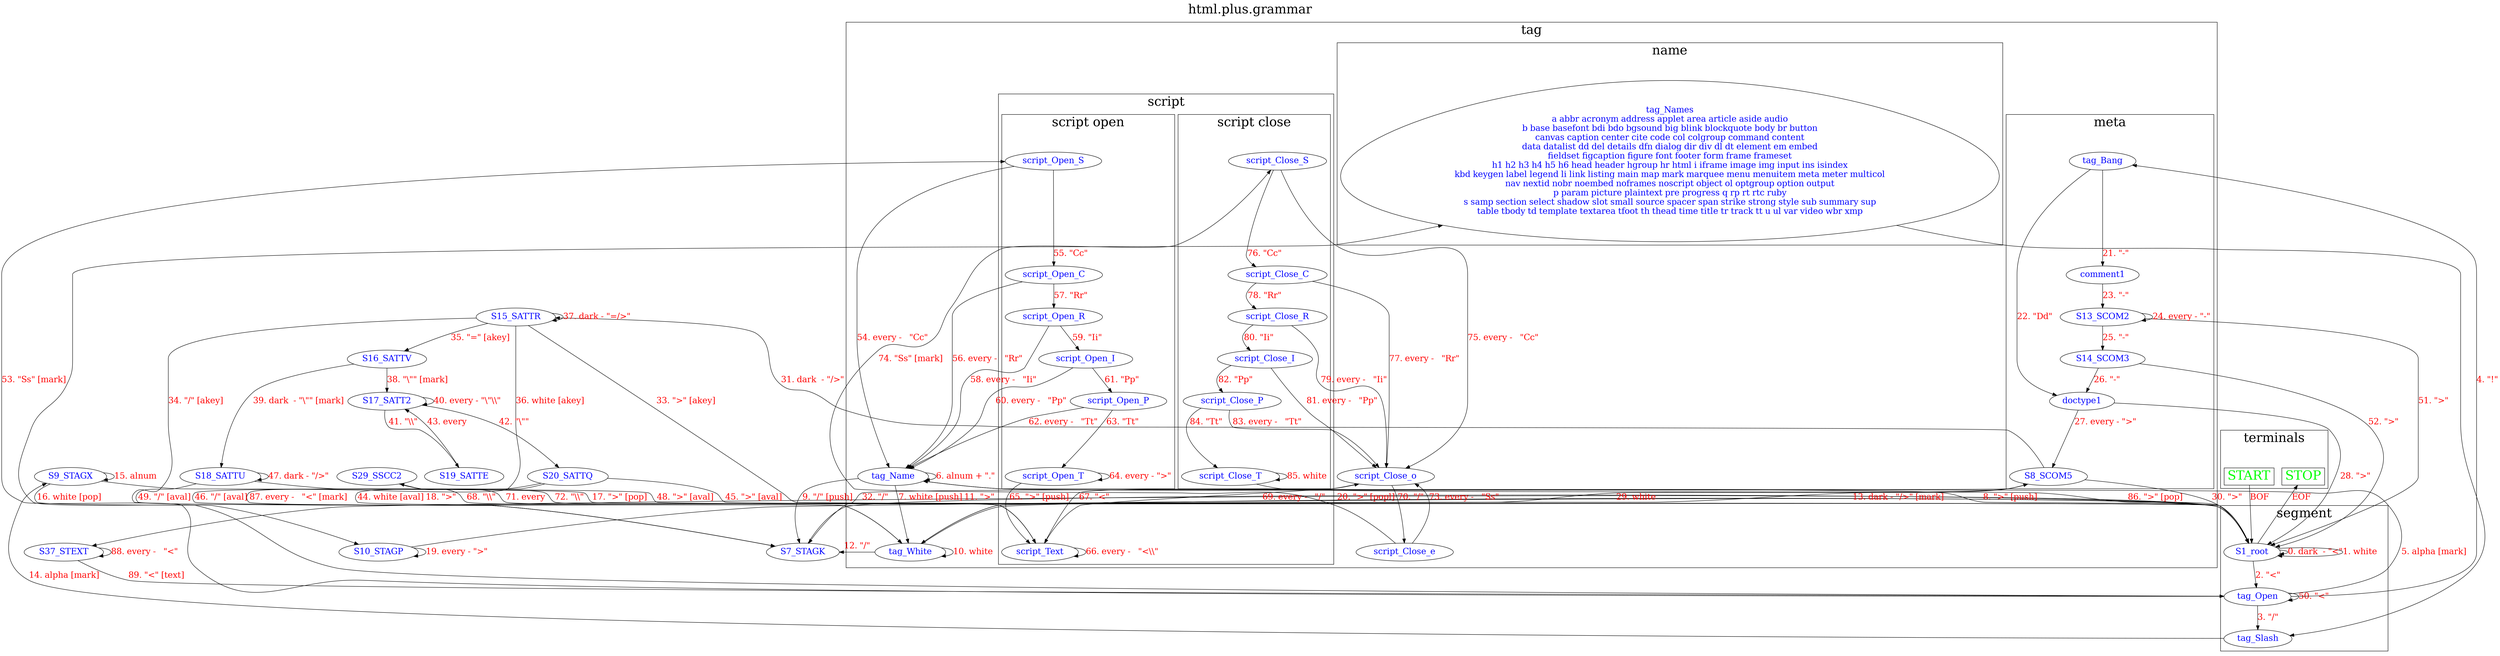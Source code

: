 digraph G {
	rankdir=TB;
	fontsize=30;

	edge[fontsize=20, fontcolor=red];
	node[fontsize=20, fontcolor=blue];

	label="html.plus.grammar";
	labelloc=top;
	labeljust=center;

    subgraph cluster_main
    {
        label="terminals";
	    START [shape=box, fontsize=30, fontcolor=green];
	    STOP [shape=box, fontsize=30, fontcolor=green];
    }

    subgraph cluster_segment
    {
        label="segment";
        S1_root;
        tag_Open;
        tag_Slash;
    }
            S7_STAGK;
            S9_STAGX;
            S10_STAGP;
            S29_SSCC2;

    subgraph cluster_tag
    {
        label="tag";

        /* Note: "script" is removed from tagname for special treatment */
        tag_Names [shape=egg, label=
"tag_Names" +
"\n" +
"a abbr acronym address applet area article aside audio" +
"\n" +
"b base basefont bdi bdo bgsound big blink blockquote body br button" +
"\n" +
"canvas caption center cite code col colgroup command content" +
"\n" +
"data datalist dd del details dfn dialog dir div dl dt" +
" " +
"element em embed" +
"\n" +
"fieldset figcaption figure font footer form frame frameset" +
"\n" +
"h1 h2 h3 h4 h5 h6 head header hgroup hr html" +
" " +
"i iframe image img input ins isindex" +
"\n" +
"kbd keygen" +
" " +
"label legend li link listing" +
" " +
"main map mark marquee menu menuitem meta meter multicol" +
"\n" +
"nav nextid nobr noembed noframes noscript" +
" " +
"object ol optgroup option output" +
"\n" +
"p param picture plaintext pre progress" +
" " +
"q" +
" " +
"rp rt rtc ruby" +
"\n" +
"s samp section select shadow slot small source" +
" " +
"spacer span strike strong style sub summary sup" +
"\n" +
"table tbody td template textarea tfoot th thead time title tr track tt" +
" " +
"u ul" +
" " +
"var video" +
" " +
"wbr" +
" " +
"xmp"
        ];

        tag_Name;
        tag_White;

        subgraph cluster_name
        {
            label="name";
            tag_Names;
        }

        script_Close_o;
        script_Close_e;

        subgraph cluster_script
        {
            label="script";

            script_Text;

            subgraph cluster_script_Open
            {
                label="script open";
                script_Open_S;
                script_Open_C;
                script_Open_R;
                script_Open_I;
                script_Open_P;
                script_Open_T;
            }

            script_Text;

            subgraph cluster_script_Close
            {
                label="script close";
                script_Close_S;
                script_Close_C;
                script_Close_R;
                script_Close_I;
                script_Close_P;
                script_Close_T;
            }
        }

        subgraph cluster_id
        {
            label="id";
        }

        subgraph cluster_class
        {
            label="class";
        }

        subgraph cluster_attribute
        {
            label="attribute";
        }

        subgraph cluster_meta
        {
            label="meta";
            tag_Bang;
            comment1;
            S13_SCOM2;
            S14_SCOM3;
            doctype1;
            S8_SCOM5;
        }
    }

    // RULE LINES:
    // {token} -> {token}[label="{digit}+\. {rule spec}];

    //subgraph cluster_unsorted
    //{
        tag_Open -> tag_Names;  // Note: tag_Names has special handling
        tag_Names -> tag_Slash; // Likewise, no edge data for end-of-name

        // Exercise care:  Later rules overwrite earlier rules where they overlap.
        // DO NOT move rule lines around without accounting for this.

        // segment data is handled by root
        // Review: simplify? to S1_root -> S1_root[label="0. every - \"<\""];
        S1_root -> S1_root[label="0. dark  - \"<\""];
        S1_root -> S1_root[label="1. white"];
        S1_root -> tag_Open[label="2. \"<\""];

        tag_Open -> tag_Slash[label="3. \"/\""];

        tag_Open -> tag_Bang[label="4. \"!\""];

        tag_Open -> tag_Name[label="5. alpha [mark]"];
        tag_Name -> tag_Name[label="6. alnum + \".\""];
        tag_Name -> tag_White[label="7. white [push]"];
        tag_Name -> S1_root[label="8. \">\" [push]"];

        tag_Name -> S7_STAGK[label="9. \"/\" [push]"];
        tag_White -> tag_White[label="10. white"];
        tag_White -> S1_root[label="11. \">\""];
        tag_White -> S7_STAGK[label="12. \"/\""];
        tag_White -> S8_SCOM5[label="13. dark - \"/>\" [mark]"];
        tag_Slash -> S9_STAGX[label="14. alpha [mark]"];
        S9_STAGX -> S9_STAGX[label="15. alnum"];
        S9_STAGX -> S10_STAGP[label="16. white [pop]"];
        S9_STAGX -> S1_root[label="17. \">\" [pop]"];
        S10_STAGP -> S1_root[label="18. \">\""];
        S10_STAGP -> S10_STAGP[label="19. every - \">\""];
        S7_STAGK -> S1_root[label="20. \">\" [popl]"];
        tag_Bang -> comment1[label="21. \"-\""];
        tag_Bang -> doctype1[label="22. \"Dd\""];
        comment1 -> S13_SCOM2[label="23. \"-\""];
        S13_SCOM2 -> S13_SCOM2[label="24. every - \"-\""];
        S13_SCOM2 -> S14_SCOM3[label="25. \"-\""];
        S14_SCOM3 -> doctype1[label="26. \"-\""];
        doctype1 -> S8_SCOM5[label="27. every - \">\""];
        doctype1 -> S1_root[label="28. \">\""];
        S8_SCOM5 -> tag_White[label="29. white"];
        S8_SCOM5 -> S1_root[label="30. \">\""];
        S8_SCOM5 -> S15_SATTR[label="31. dark  - \"/>\""];
        S8_SCOM5 -> S7_STAGK[label="32. \"/\""];
        S15_SATTR -> S1_root[label="33. \">\" [akey]"];
        S15_SATTR -> S7_STAGK[label="34. \"/\" [akey]"];
        S15_SATTR -> S16_SATTV[label="35. \"=\" [akey]"];
        S15_SATTR -> tag_White[label="36. white [akey]"];
        S15_SATTR -> S15_SATTR[label="37. dark - \"=/>\""];
        S16_SATTV -> S17_SATT2[label="38. \"\\\"\" [mark]"];
        S16_SATTV -> S18_SATTU[label="39. dark  - \"\\\"\" [mark]"];
        S17_SATT2 -> S17_SATT2[label="40. every - \"\\\"\\\\\""];
        S17_SATT2 -> S19_SATTE[label="41. \"\\\\\""];
        S17_SATT2 -> S20_SATTQ[label="42. \"\\\"\""];
        S19_SATTE -> S17_SATT2[label="43. every"];
        S20_SATTQ -> tag_White[label="44. white [aval]"];
        S20_SATTQ -> S1_root[label="45. \">\" [aval]"];
        S20_SATTQ -> S7_STAGK[label="46. \"/\" [aval]"];
        S18_SATTU -> S18_SATTU[label="47. dark - \"/>\""];
        S18_SATTU -> S1_root[label="48. \">\" [aval]"];
        S18_SATTU -> S7_STAGK[label="49. \"/\" [aval]"];
        tag_Open -> tag_Open[label="50. \"<\""];
        S13_SCOM2 -> S1_root[label="51. \">\""];
        S14_SCOM3 -> S1_root[label="52. \">\""];
        tag_Open -> script_Open_S[label="53. \"Ss\" [mark]"];
        script_Open_S -> tag_Name[label="54. every -   \"Cc\""];
        script_Open_S -> script_Open_C[label="55. \"Cc\""];
        script_Open_C -> tag_Name[label="56. every -   \"Rr\""];
        script_Open_C -> script_Open_R[label="57. \"Rr\""];
        script_Open_R -> tag_Name[label="58. every -   \"Ii\""];
        script_Open_R -> script_Open_I[label="59. \"Ii\""];
        script_Open_I -> tag_Name[label="60. every -   \"Pp\""];
        script_Open_I -> script_Open_P[label="61. \"Pp\""];
        script_Open_P -> tag_Name[label="62. every -   \"Tt\""];
        script_Open_P -> script_Open_T[label="63. \"Tt\""];
        script_Open_T -> script_Open_T[label="64. every - \">\""];
        script_Open_T -> script_Text[label="65. \">\" [push]"];
        script_Text -> script_Text[label="66. every -   \"<\\\\\""];
        script_Text -> script_Close_o[label="67. \"<\""];
        script_Text -> S29_SSCC2[label="68. \"\\\\\""];
        script_Close_o -> script_Text[label="69. every -   \"/\""];
        script_Close_o -> script_Close_e[label="70. \"/\""];
        S29_SSCC2 -> script_Text[label="71. every"];
        S29_SSCC2 -> script_Text[label="72. \"\\\\\""];
        script_Close_e -> script_Close_o[label="73. every -   \"Ss\""];
        script_Close_e -> script_Close_S[label="74. \"Ss\" [mark]"];
        script_Close_S -> script_Close_o[label="75. every -   \"Cc\""];
        script_Close_S -> script_Close_C[label="76. \"Cc\""];
        script_Close_C -> script_Close_o[label="77. every -   \"Rr\""];
        script_Close_C -> script_Close_R[label="78. \"Rr\""];
        script_Close_R -> script_Close_o[label="79. every -   \"Ii\""];
        script_Close_R -> script_Close_I[label="80. \"Ii\""];
        script_Close_I -> script_Close_o[label="81. every -   \"Pp\""];
        script_Close_I -> script_Close_P[label="82. \"Pp\""];
        script_Close_P -> script_Close_o[label="83. every -   \"Tt\""];
        script_Close_P -> script_Close_T[label="84. \"Tt\""];
        script_Close_T -> script_Close_T[label="85. white"];
        script_Close_T -> S1_root[label="86. \">\" [pop]"];
        S1_root -> S37_STEXT[label="87. every -   \"<\" [mark]"];
        S37_STEXT -> S37_STEXT[label="88. every -   \"<\""];
        S37_STEXT -> tag_Open[label="89. \"<\" [text]"];

        START -> S1_root[label="BOF"];
        S1_root -> STOP[label="EOF"];
    //}
}

